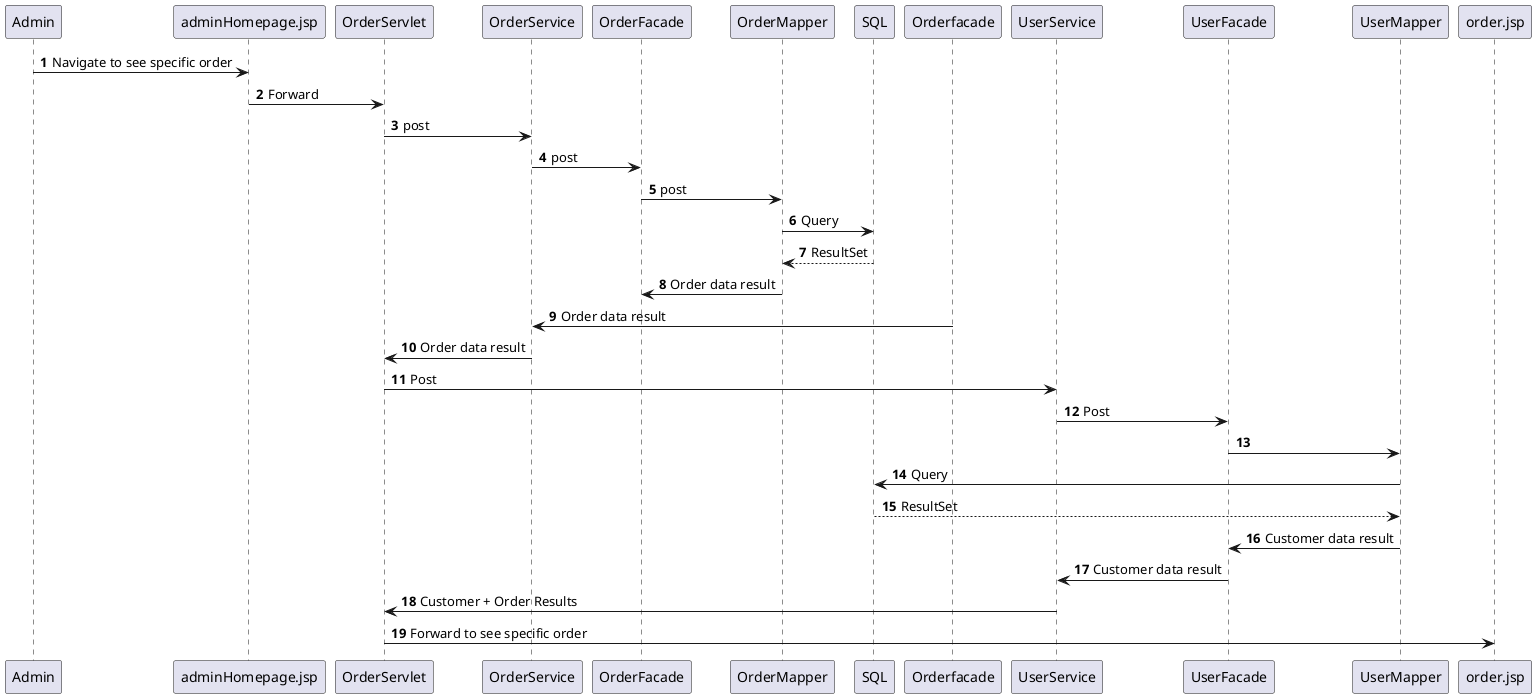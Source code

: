 @startuml
'https://plantuml.com/sequence-diagram

autonumber

Admin -> adminHomepage.jsp: Navigate to see specific order
adminHomepage.jsp -> OrderServlet: Forward
OrderServlet -> OrderService: post
OrderService -> OrderFacade: post
OrderFacade -> OrderMapper: post
OrderMapper -> SQL: Query
SQL --> OrderMapper: ResultSet
OrderMapper -> OrderFacade: Order data result
Orderfacade -> OrderService: Order data result
OrderService -> OrderServlet: Order data result
OrderServlet -> UserService: Post
UserService -> UserFacade: Post
UserFacade -> UserMapper
UserMapper -> SQL: Query
SQL --> UserMapper: ResultSet
UserMapper -> UserFacade: Customer data result
UserFacade -> UserService: Customer data result
UserService -> OrderServlet: Customer + Order Results
OrderServlet -> order.jsp: Forward to see specific order

@enduml
